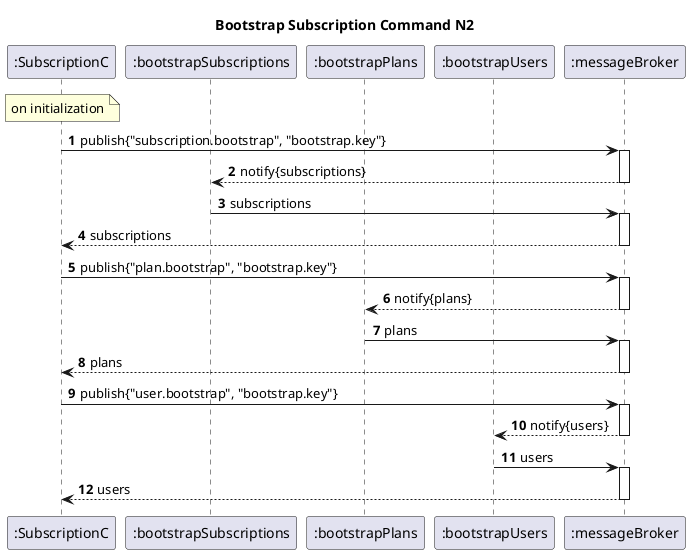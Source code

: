 @startuml
'https://plantuml.com/sequence-diagram

title Bootstrap Subscription Command N2

autoactivate on
autonumber

participant ":SubscriptionC" as SubscriptionC
participant ":bootstrapSubscriptions" as bootS
participant ":bootstrapPlans" as bootP
participant ":bootstrapUsers" as bootU
participant ":messageBroker" as MB

note over SubscriptionC: on initialization
SubscriptionC -> MB: publish{"subscription.bootstrap", "bootstrap.key"}
MB --> bootS: notify{subscriptions}
bootS -> MB: subscriptions
MB--> SubscriptionC: subscriptions

SubscriptionC -> MB: publish{"plan.bootstrap", "bootstrap.key"}
MB --> bootP: notify{plans}
bootP -> MB: plans
MB--> SubscriptionC: plans

SubscriptionC -> MB: publish{"user.bootstrap", "bootstrap.key"}
MB --> bootU: notify{users}
bootU -> MB: users
MB--> SubscriptionC: users
@enduml
